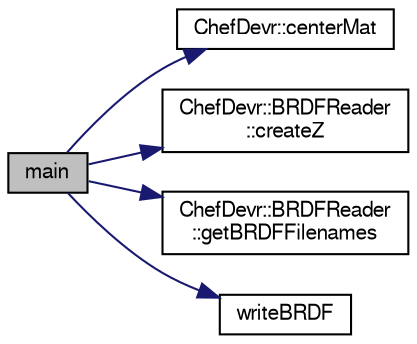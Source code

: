 digraph "main"
{
  edge [fontname="FreeSans",fontsize="10",labelfontname="FreeSans",labelfontsize="10"];
  node [fontname="FreeSans",fontsize="10",shape=record];
  rankdir="LR";
  Node1 [label="main",height=0.2,width=0.4,color="black", fillcolor="grey75", style="filled", fontcolor="black"];
  Node1 -> Node2 [color="midnightblue",fontsize="10",style="solid",fontname="FreeSans"];
  Node2 [label="ChefDevr::centerMat",height=0.2,width=0.4,color="black", fillcolor="white", style="filled",URL="$namespace_chef_devr.html#a9579ab224f4fc15d1ab2f409d9d8a4c6",tooltip="Centers matrix by sustracting mean to all columns. "];
  Node1 -> Node3 [color="midnightblue",fontsize="10",style="solid",fontname="FreeSans"];
  Node3 [label="ChefDevr::BRDFReader\l::createZ",height=0.2,width=0.4,color="black", fillcolor="white", style="filled",URL="$class_chef_devr_1_1_b_r_d_f_reader.html#ad3f37fef9fc8e8c11800b2d18f77f14c",tooltip="Read all the BRDFs stored in a given directory. "];
  Node1 -> Node4 [color="midnightblue",fontsize="10",style="solid",fontname="FreeSans"];
  Node4 [label="ChefDevr::BRDFReader\l::getBRDFFilenames",height=0.2,width=0.4,color="black", fillcolor="white", style="filled",URL="$class_chef_devr_1_1_b_r_d_f_reader.html#a288d96c7a3dab0388df4e5c8916e167d"];
  Node1 -> Node5 [color="midnightblue",fontsize="10",style="solid",fontname="FreeSans"];
  Node5 [label="writeBRDF",height=0.2,width=0.4,color="black", fillcolor="white", style="filled",URL="$main_8cpp.html#a64d5b76b261a120ca62e845dc4379c2a"];
}
